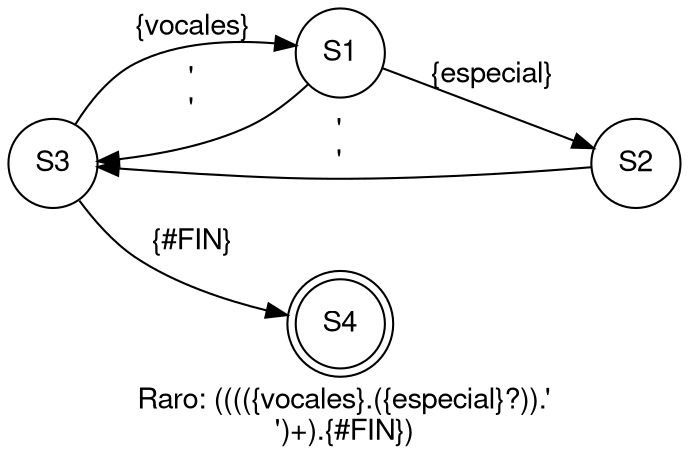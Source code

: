 digraph finite_state_machine {
	fontname="Helvetica,Arial,sans-serif"
       label="Raro: (((({vocales}.({especial}?)).'\n')+).{#FIN})"	node [fontname="Helvetica,Arial,sans-serif"]
	edge [fontname="Helvetica,Arial,sans-serif"]
	rankdir=LR;
	size="8,5";
       node [shape = doublecircle]; S4;
	node [shape = circle];S1 -> S2 [label = "{especial}"];
S1 -> S3 [label = "'\n'"];
S2 -> S3 [label = "'\n'"];
S3 -> S1 [label = "{vocales}"];
S3 -> S4 [label = "{#FIN}"];
}